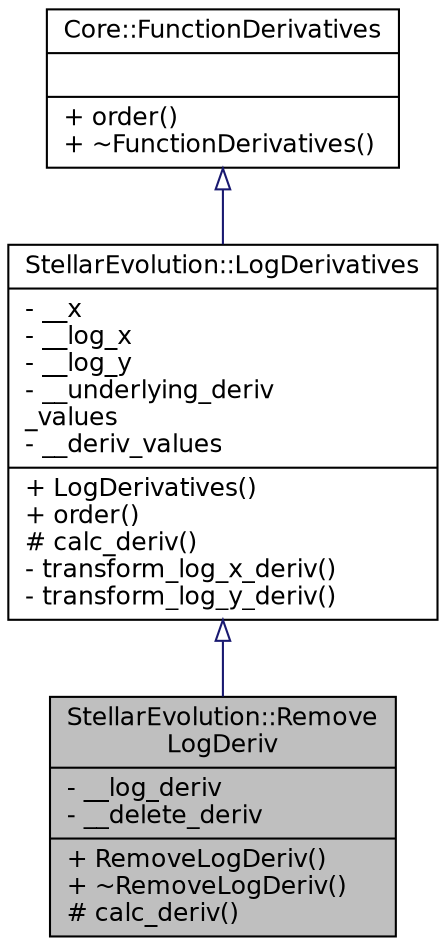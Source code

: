 digraph "StellarEvolution::RemoveLogDeriv"
{
 // INTERACTIVE_SVG=YES
  edge [fontname="Helvetica",fontsize="12",labelfontname="Helvetica",labelfontsize="12"];
  node [fontname="Helvetica",fontsize="12",shape=record];
  Node0 [label="{StellarEvolution::Remove\lLogDeriv\n|- __log_deriv\l- __delete_deriv\l|+ RemoveLogDeriv()\l+ ~RemoveLogDeriv()\l# calc_deriv()\l}",height=0.2,width=0.4,color="black", fillcolor="grey75", style="filled", fontcolor="black"];
  Node1 -> Node0 [dir="back",color="midnightblue",fontsize="12",style="solid",arrowtail="onormal",fontname="Helvetica"];
  Node1 [label="{StellarEvolution::LogDerivatives\n|- __x\l- __log_x\l- __log_y\l- __underlying_deriv\l_values\l- __deriv_values\l|+ LogDerivatives()\l+ order()\l# calc_deriv()\l- transform_log_x_deriv()\l- transform_log_y_deriv()\l}",height=0.2,width=0.4,color="black", fillcolor="white", style="filled",URL="$classStellarEvolution_1_1LogDerivatives.html",tooltip="Calculate dy/dx given dy/dx, dy/dln(x), dln(y)/dx or dln(y)/dln(x). "];
  Node2 -> Node1 [dir="back",color="midnightblue",fontsize="12",style="solid",arrowtail="onormal",fontname="Helvetica"];
  Node2 [label="{Core::FunctionDerivatives\n||+ order()\l+ ~FunctionDerivatives()\l}",height=0.2,width=0.4,color="black", fillcolor="white", style="filled",URL="$classCore_1_1FunctionDerivatives.html",tooltip="A class representing arbitrary order derivatives of a function. "];
}
